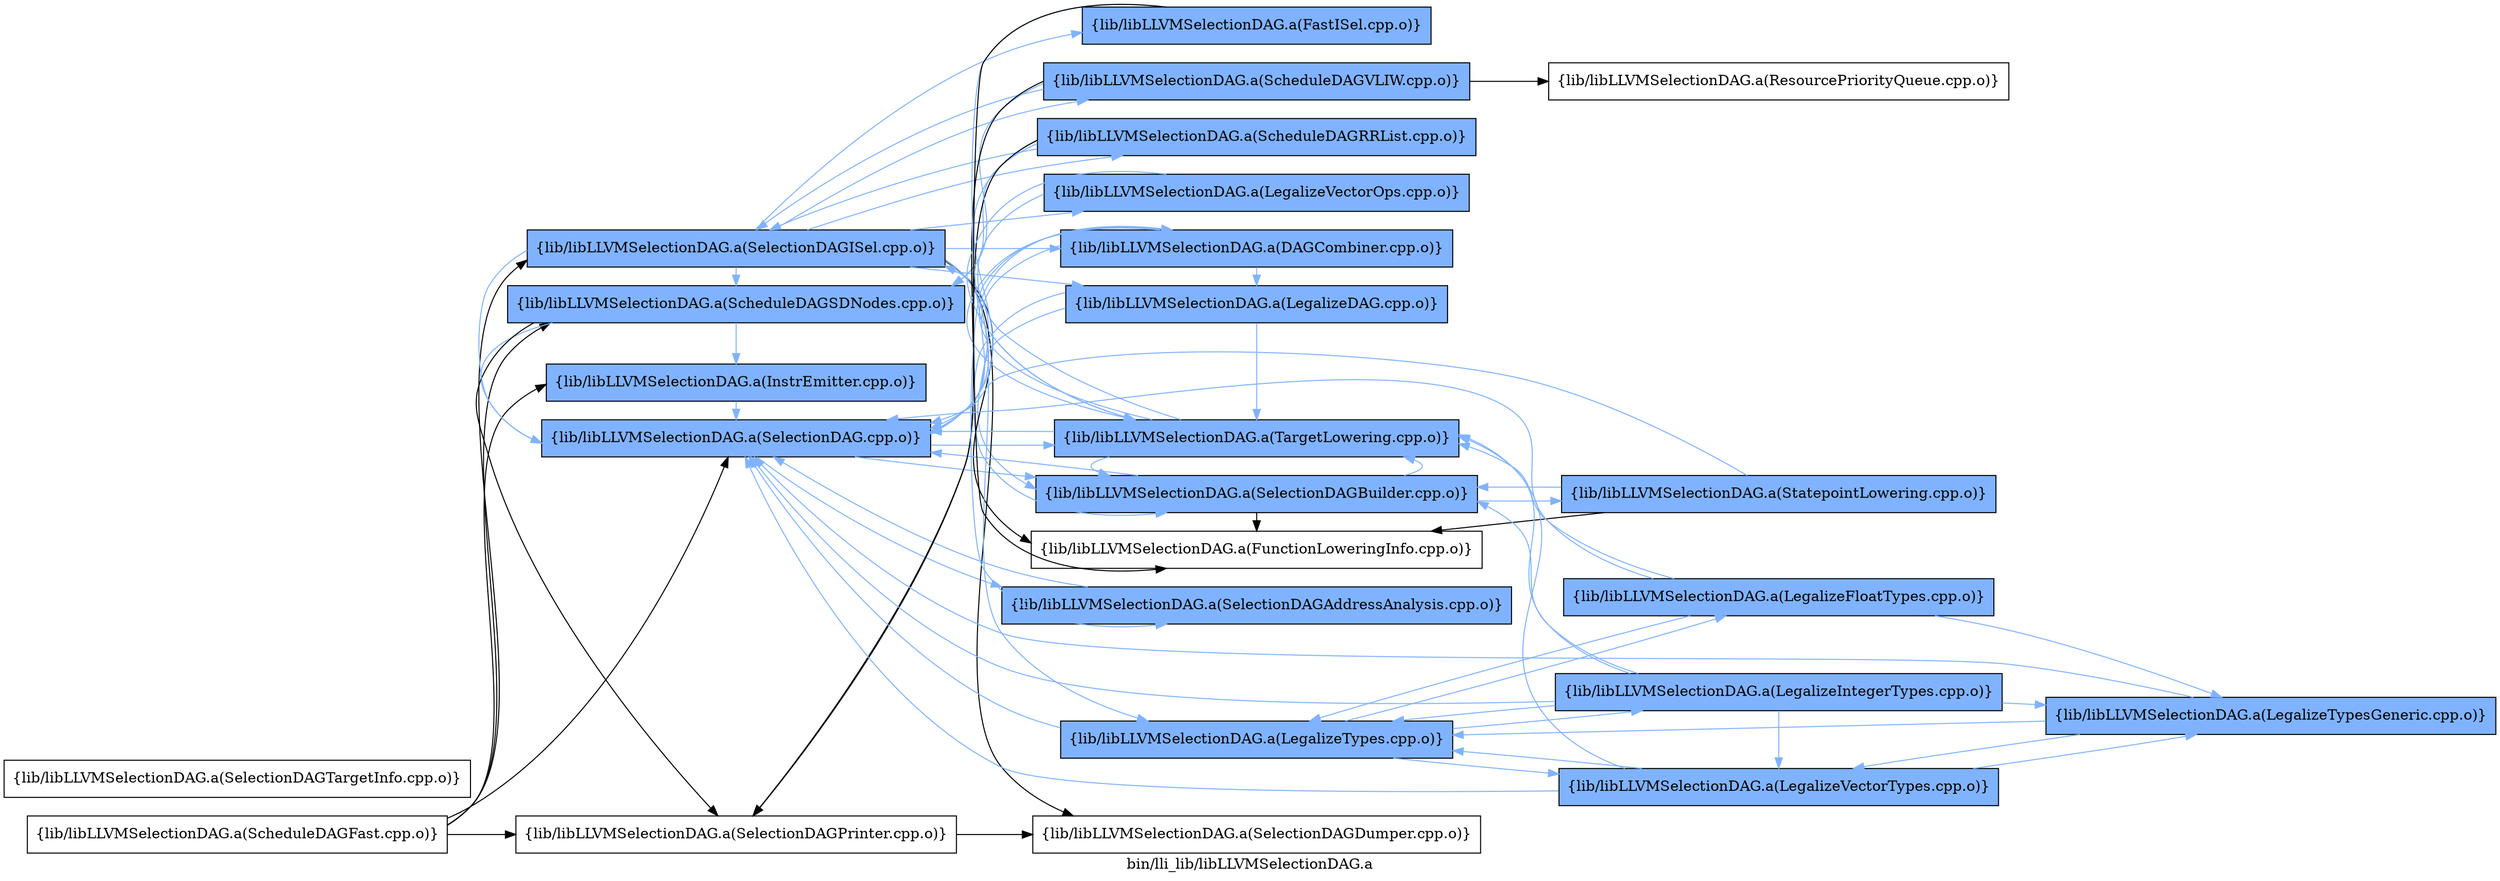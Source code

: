 digraph "bin/lli_lib/libLLVMSelectionDAG.a" {
	label="bin/lli_lib/libLLVMSelectionDAG.a";
	rankdir=LR;
	{ rank=same; Node0x55dbed2ec9e8;  }
	{ rank=same; Node0x55dbed30bde8; Node0x55dbed30d698; Node0x55dbed309278; Node0x55dbed310618; Node0x55dbed2f76b8;  }
	{ rank=same; Node0x55dbed309098; Node0x55dbed3111f8; Node0x55dbed2f8f68; Node0x55dbed30d968; Node0x55dbed30c838; Node0x55dbed30a5d8; Node0x55dbed3110b8; Node0x55dbed30f718; Node0x55dbed3102f8; Node0x55dbed30fbc8; Node0x55dbed2eeb58; Node0x55dbed2ede88;  }
	{ rank=same; Node0x55dbed2f8018; Node0x55dbed309f98; Node0x55dbed30e188; Node0x55dbed30e7c8; Node0x55dbed2ef878;  }
	{ rank=same; Node0x55dbed2ec9e8;  }
	{ rank=same; Node0x55dbed30bde8; Node0x55dbed30d698; Node0x55dbed309278; Node0x55dbed310618; Node0x55dbed2f76b8;  }
	{ rank=same; Node0x55dbed309098; Node0x55dbed3111f8; Node0x55dbed2f8f68; Node0x55dbed30d968; Node0x55dbed30c838; Node0x55dbed30a5d8; Node0x55dbed3110b8; Node0x55dbed30f718; Node0x55dbed3102f8; Node0x55dbed30fbc8; Node0x55dbed2eeb58; Node0x55dbed2ede88;  }
	{ rank=same; Node0x55dbed2f8018; Node0x55dbed309f98; Node0x55dbed30e188; Node0x55dbed30e7c8; Node0x55dbed2ef878;  }

	Node0x55dbed2ec9e8 [shape=record,shape=box,group=0,label="{lib/libLLVMSelectionDAG.a(ScheduleDAGFast.cpp.o)}"];
	Node0x55dbed2ec9e8 -> Node0x55dbed30bde8;
	Node0x55dbed2ec9e8 -> Node0x55dbed30d698;
	Node0x55dbed2ec9e8 -> Node0x55dbed309278;
	Node0x55dbed2ec9e8 -> Node0x55dbed310618;
	Node0x55dbed2ec9e8 -> Node0x55dbed2f76b8;
	Node0x55dbed30d968 [shape=record,shape=box,group=1,style=filled,fillcolor="0.600000 0.5 1",label="{lib/libLLVMSelectionDAG.a(ScheduleDAGRRList.cpp.o)}"];
	Node0x55dbed30d968 -> Node0x55dbed30d698[color="0.600000 0.5 1"];
	Node0x55dbed30d968 -> Node0x55dbed309278[color="0.600000 0.5 1"];
	Node0x55dbed30d968 -> Node0x55dbed310618[color="0.600000 0.5 1"];
	Node0x55dbed30d968 -> Node0x55dbed2f76b8;
	Node0x55dbed30c838 [shape=record,shape=box,group=1,style=filled,fillcolor="0.600000 0.5 1",label="{lib/libLLVMSelectionDAG.a(ScheduleDAGVLIW.cpp.o)}"];
	Node0x55dbed30c838 -> Node0x55dbed30d698[color="0.600000 0.5 1"];
	Node0x55dbed30c838 -> Node0x55dbed309f98;
	Node0x55dbed30c838 -> Node0x55dbed310618[color="0.600000 0.5 1"];
	Node0x55dbed30c838 -> Node0x55dbed2f76b8;
	Node0x55dbed310618 [shape=record,shape=box,group=1,style=filled,fillcolor="0.600000 0.5 1",label="{lib/libLLVMSelectionDAG.a(SelectionDAGISel.cpp.o)}"];
	Node0x55dbed310618 -> Node0x55dbed30d968[color="0.600000 0.5 1"];
	Node0x55dbed310618 -> Node0x55dbed30d698[color="0.600000 0.5 1"];
	Node0x55dbed310618 -> Node0x55dbed30c838[color="0.600000 0.5 1"];
	Node0x55dbed310618 -> Node0x55dbed309278[color="0.600000 0.5 1"];
	Node0x55dbed310618 -> Node0x55dbed309098[color="0.600000 0.5 1"];
	Node0x55dbed310618 -> Node0x55dbed30a5d8;
	Node0x55dbed310618 -> Node0x55dbed3110b8;
	Node0x55dbed310618 -> Node0x55dbed30f718[color="0.600000 0.5 1"];
	Node0x55dbed310618 -> Node0x55dbed3102f8[color="0.600000 0.5 1"];
	Node0x55dbed310618 -> Node0x55dbed30fbc8[color="0.600000 0.5 1"];
	Node0x55dbed310618 -> Node0x55dbed2eeb58[color="0.600000 0.5 1"];
	Node0x55dbed310618 -> Node0x55dbed2ede88[color="0.600000 0.5 1"];
	Node0x55dbed30bde8 [shape=record,shape=box,group=1,style=filled,fillcolor="0.600000 0.5 1",label="{lib/libLLVMSelectionDAG.a(InstrEmitter.cpp.o)}"];
	Node0x55dbed30bde8 -> Node0x55dbed309278[color="0.600000 0.5 1"];
	Node0x55dbed30d698 [shape=record,shape=box,group=1,style=filled,fillcolor="0.600000 0.5 1",label="{lib/libLLVMSelectionDAG.a(ScheduleDAGSDNodes.cpp.o)}"];
	Node0x55dbed30d698 -> Node0x55dbed30bde8[color="0.600000 0.5 1"];
	Node0x55dbed30d698 -> Node0x55dbed309278[color="0.600000 0.5 1"];
	Node0x55dbed30d698 -> Node0x55dbed2f76b8;
	Node0x55dbed309278 [shape=record,shape=box,group=1,style=filled,fillcolor="0.600000 0.5 1",label="{lib/libLLVMSelectionDAG.a(SelectionDAG.cpp.o)}"];
	Node0x55dbed309278 -> Node0x55dbed309098[color="0.600000 0.5 1"];
	Node0x55dbed309278 -> Node0x55dbed3111f8[color="0.600000 0.5 1"];
	Node0x55dbed309278 -> Node0x55dbed2f8f68[color="0.600000 0.5 1"];
	Node0x55dbed2f76b8 [shape=record,shape=box,group=0,label="{lib/libLLVMSelectionDAG.a(SelectionDAGPrinter.cpp.o)}"];
	Node0x55dbed2f76b8 -> Node0x55dbed3110b8;
	Node0x55dbed309f98 [shape=record,shape=box,group=0,label="{lib/libLLVMSelectionDAG.a(ResourcePriorityQueue.cpp.o)}"];
	Node0x55dbed309098 [shape=record,shape=box,group=1,style=filled,fillcolor="0.600000 0.5 1",label="{lib/libLLVMSelectionDAG.a(SelectionDAGBuilder.cpp.o)}"];
	Node0x55dbed309098 -> Node0x55dbed309278[color="0.600000 0.5 1"];
	Node0x55dbed309098 -> Node0x55dbed30a5d8;
	Node0x55dbed309098 -> Node0x55dbed2f8018[color="0.600000 0.5 1"];
	Node0x55dbed309098 -> Node0x55dbed2f8f68[color="0.600000 0.5 1"];
	Node0x55dbed3111f8 [shape=record,shape=box,group=1,style=filled,fillcolor="0.600000 0.5 1",label="{lib/libLLVMSelectionDAG.a(SelectionDAGAddressAnalysis.cpp.o)}"];
	Node0x55dbed3111f8 -> Node0x55dbed309278[color="0.600000 0.5 1"];
	Node0x55dbed2f8f68 [shape=record,shape=box,group=1,style=filled,fillcolor="0.600000 0.5 1",label="{lib/libLLVMSelectionDAG.a(TargetLowering.cpp.o)}"];
	Node0x55dbed2f8f68 -> Node0x55dbed309278[color="0.600000 0.5 1"];
	Node0x55dbed2f8f68 -> Node0x55dbed309098[color="0.600000 0.5 1"];
	Node0x55dbed2f8f68 -> Node0x55dbed310618[color="0.600000 0.5 1"];
	Node0x55dbed2f8f68 -> Node0x55dbed30f718[color="0.600000 0.5 1"];
	Node0x55dbed30a5d8 [shape=record,shape=box,group=0,label="{lib/libLLVMSelectionDAG.a(FunctionLoweringInfo.cpp.o)}"];
	Node0x55dbed2f8018 [shape=record,shape=box,group=1,style=filled,fillcolor="0.600000 0.5 1",label="{lib/libLLVMSelectionDAG.a(StatepointLowering.cpp.o)}"];
	Node0x55dbed2f8018 -> Node0x55dbed309278[color="0.600000 0.5 1"];
	Node0x55dbed2f8018 -> Node0x55dbed309098[color="0.600000 0.5 1"];
	Node0x55dbed2f8018 -> Node0x55dbed30a5d8;
	Node0x55dbed3110b8 [shape=record,shape=box,group=0,label="{lib/libLLVMSelectionDAG.a(SelectionDAGDumper.cpp.o)}"];
	Node0x55dbed30f718 [shape=record,shape=box,group=1,style=filled,fillcolor="0.600000 0.5 1",label="{lib/libLLVMSelectionDAG.a(DAGCombiner.cpp.o)}"];
	Node0x55dbed30f718 -> Node0x55dbed309278[color="0.600000 0.5 1"];
	Node0x55dbed30f718 -> Node0x55dbed3111f8[color="0.600000 0.5 1"];
	Node0x55dbed30f718 -> Node0x55dbed3102f8[color="0.600000 0.5 1"];
	Node0x55dbed30f718 -> Node0x55dbed2f8f68[color="0.600000 0.5 1"];
	Node0x55dbed3102f8 [shape=record,shape=box,group=1,style=filled,fillcolor="0.600000 0.5 1",label="{lib/libLLVMSelectionDAG.a(LegalizeDAG.cpp.o)}"];
	Node0x55dbed3102f8 -> Node0x55dbed309278[color="0.600000 0.5 1"];
	Node0x55dbed3102f8 -> Node0x55dbed309098[color="0.600000 0.5 1"];
	Node0x55dbed3102f8 -> Node0x55dbed2f8f68[color="0.600000 0.5 1"];
	Node0x55dbed30fbc8 [shape=record,shape=box,group=1,style=filled,fillcolor="0.600000 0.5 1",label="{lib/libLLVMSelectionDAG.a(LegalizeTypes.cpp.o)}"];
	Node0x55dbed30fbc8 -> Node0x55dbed309278[color="0.600000 0.5 1"];
	Node0x55dbed30fbc8 -> Node0x55dbed30e188[color="0.600000 0.5 1"];
	Node0x55dbed30fbc8 -> Node0x55dbed30e7c8[color="0.600000 0.5 1"];
	Node0x55dbed30fbc8 -> Node0x55dbed2ef878[color="0.600000 0.5 1"];
	Node0x55dbed2eeb58 [shape=record,shape=box,group=1,style=filled,fillcolor="0.600000 0.5 1",label="{lib/libLLVMSelectionDAG.a(LegalizeVectorOps.cpp.o)}"];
	Node0x55dbed2eeb58 -> Node0x55dbed309278[color="0.600000 0.5 1"];
	Node0x55dbed2eeb58 -> Node0x55dbed2f8f68[color="0.600000 0.5 1"];
	Node0x55dbed2ede88 [shape=record,shape=box,group=1,style=filled,fillcolor="0.600000 0.5 1",label="{lib/libLLVMSelectionDAG.a(FastISel.cpp.o)}"];
	Node0x55dbed2ede88 -> Node0x55dbed30a5d8;
	Node0x55dbed2ede88 -> Node0x55dbed2f8f68[color="0.600000 0.5 1"];
	Node0x55dbed30e188 [shape=record,shape=box,group=1,style=filled,fillcolor="0.600000 0.5 1",label="{lib/libLLVMSelectionDAG.a(LegalizeFloatTypes.cpp.o)}"];
	Node0x55dbed30e188 -> Node0x55dbed309278[color="0.600000 0.5 1"];
	Node0x55dbed30e188 -> Node0x55dbed30fbc8[color="0.600000 0.5 1"];
	Node0x55dbed30e188 -> Node0x55dbed30ee08[color="0.600000 0.5 1"];
	Node0x55dbed30e188 -> Node0x55dbed2f8f68[color="0.600000 0.5 1"];
	Node0x55dbed30e7c8 [shape=record,shape=box,group=1,style=filled,fillcolor="0.600000 0.5 1",label="{lib/libLLVMSelectionDAG.a(LegalizeVectorTypes.cpp.o)}"];
	Node0x55dbed30e7c8 -> Node0x55dbed309278[color="0.600000 0.5 1"];
	Node0x55dbed30e7c8 -> Node0x55dbed30fbc8[color="0.600000 0.5 1"];
	Node0x55dbed30e7c8 -> Node0x55dbed30ee08[color="0.600000 0.5 1"];
	Node0x55dbed30e7c8 -> Node0x55dbed2f8f68[color="0.600000 0.5 1"];
	Node0x55dbed2ef878 [shape=record,shape=box,group=1,style=filled,fillcolor="0.600000 0.5 1",label="{lib/libLLVMSelectionDAG.a(LegalizeIntegerTypes.cpp.o)}"];
	Node0x55dbed2ef878 -> Node0x55dbed309278[color="0.600000 0.5 1"];
	Node0x55dbed2ef878 -> Node0x55dbed309098[color="0.600000 0.5 1"];
	Node0x55dbed2ef878 -> Node0x55dbed30fbc8[color="0.600000 0.5 1"];
	Node0x55dbed2ef878 -> Node0x55dbed30ee08[color="0.600000 0.5 1"];
	Node0x55dbed2ef878 -> Node0x55dbed30e7c8[color="0.600000 0.5 1"];
	Node0x55dbed2ef878 -> Node0x55dbed2f8f68[color="0.600000 0.5 1"];
	Node0x55dbed30ee08 [shape=record,shape=box,group=1,style=filled,fillcolor="0.600000 0.5 1",label="{lib/libLLVMSelectionDAG.a(LegalizeTypesGeneric.cpp.o)}"];
	Node0x55dbed30ee08 -> Node0x55dbed309278[color="0.600000 0.5 1"];
	Node0x55dbed30ee08 -> Node0x55dbed30fbc8[color="0.600000 0.5 1"];
	Node0x55dbed30ee08 -> Node0x55dbed30e7c8[color="0.600000 0.5 1"];
	Node0x55dbed310898 [shape=record,shape=box,group=0,label="{lib/libLLVMSelectionDAG.a(SelectionDAGTargetInfo.cpp.o)}"];
}
